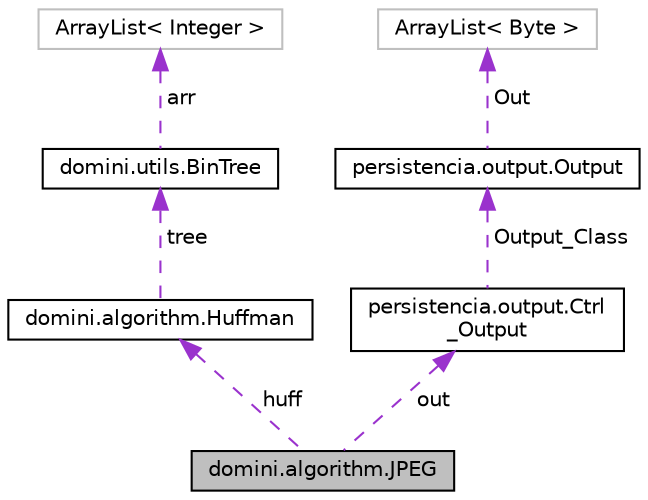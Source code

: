 digraph "domini.algorithm.JPEG"
{
  edge [fontname="Helvetica",fontsize="10",labelfontname="Helvetica",labelfontsize="10"];
  node [fontname="Helvetica",fontsize="10",shape=record];
  Node1 [label="domini.algorithm.JPEG",height=0.2,width=0.4,color="black", fillcolor="grey75", style="filled", fontcolor="black"];
  Node2 -> Node1 [dir="back",color="darkorchid3",fontsize="10",style="dashed",label=" huff" ,fontname="Helvetica"];
  Node2 [label="domini.algorithm.Huffman",height=0.2,width=0.4,color="black", fillcolor="white", style="filled",URL="$classdomini_1_1algorithm_1_1Huffman.html",tooltip="Codificació Huffman. "];
  Node3 -> Node2 [dir="back",color="darkorchid3",fontsize="10",style="dashed",label=" tree" ,fontname="Helvetica"];
  Node3 [label="domini.utils.BinTree",height=0.2,width=0.4,color="black", fillcolor="white", style="filled",URL="$classdomini_1_1utils_1_1BinTree.html",tooltip="Permet expressar arbres binaris on les fulles poden prendre valors enters. "];
  Node4 -> Node3 [dir="back",color="darkorchid3",fontsize="10",style="dashed",label=" arr" ,fontname="Helvetica"];
  Node4 [label="ArrayList\< Integer \>",height=0.2,width=0.4,color="grey75", fillcolor="white", style="filled"];
  Node5 -> Node1 [dir="back",color="darkorchid3",fontsize="10",style="dashed",label=" out" ,fontname="Helvetica"];
  Node5 [label="persistencia.output.Ctrl\l_Output",height=0.2,width=0.4,color="black", fillcolor="white", style="filled",URL="$classpersistencia_1_1output_1_1Ctrl__Output.html",tooltip="Classe Ctrl_Output. "];
  Node6 -> Node5 [dir="back",color="darkorchid3",fontsize="10",style="dashed",label=" Output_Class" ,fontname="Helvetica"];
  Node6 [label="persistencia.output.Output",height=0.2,width=0.4,color="black", fillcolor="white", style="filled",URL="$classpersistencia_1_1output_1_1Output.html",tooltip="Classe Output. "];
  Node7 -> Node6 [dir="back",color="darkorchid3",fontsize="10",style="dashed",label=" Out" ,fontname="Helvetica"];
  Node7 [label="ArrayList\< Byte \>",height=0.2,width=0.4,color="grey75", fillcolor="white", style="filled"];
}
